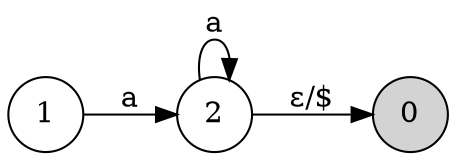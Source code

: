 digraph finite_state_machine {
        rankdir=LR;
        node [shape = circle];
        0 [  style= filled, label = "0"] ;
        1 -> 2 [ label = "a" ] ;
        2 -> 2 [ label = "a" ] ;
        2 -> 0 [ label = "&epsilon;/$" ] ;
}

